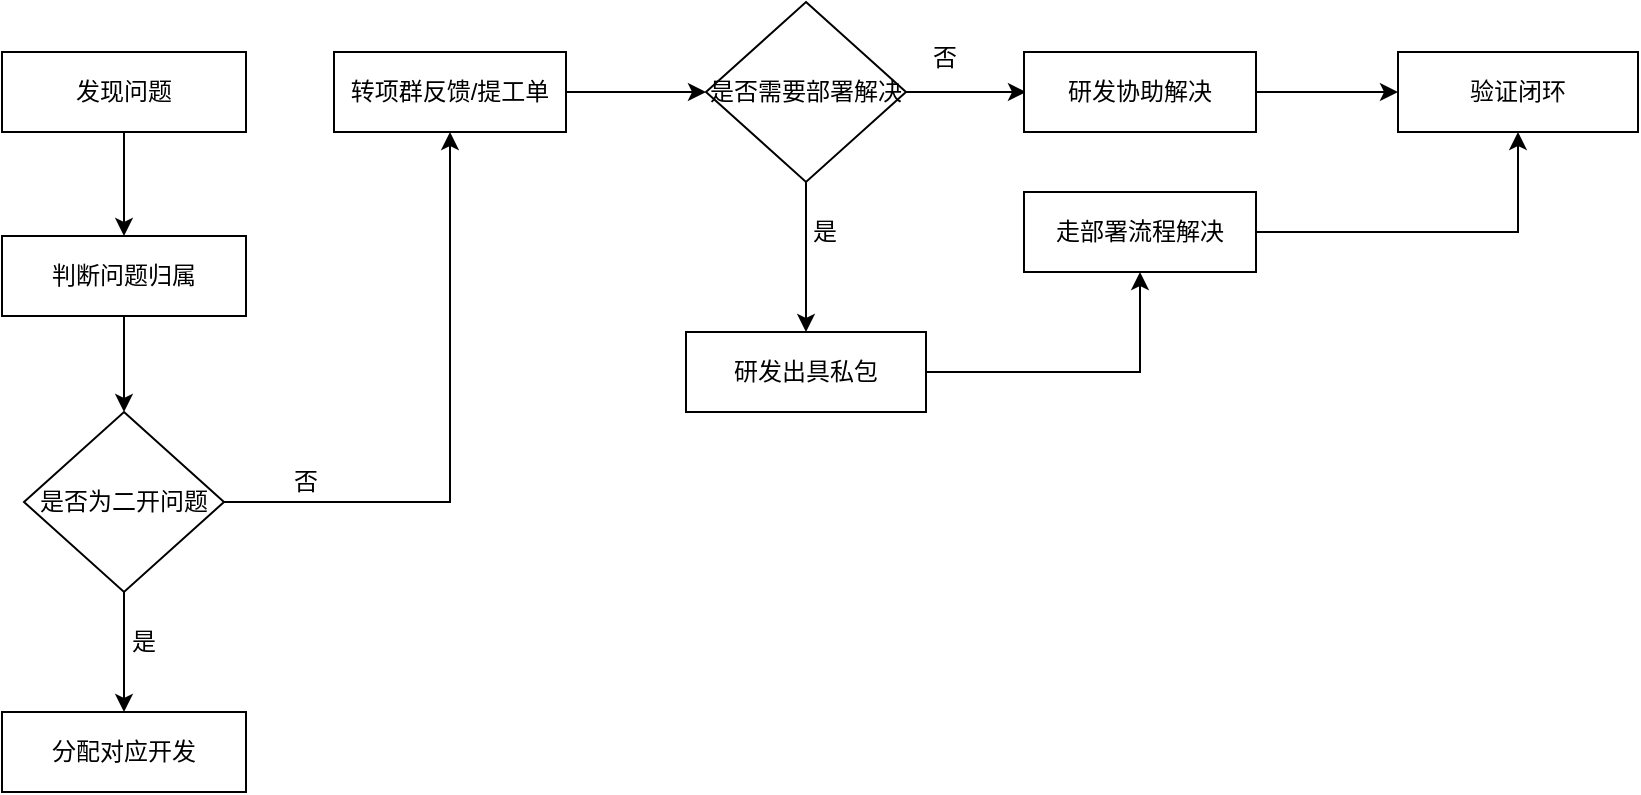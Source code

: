 <mxfile version="24.2.5" type="github">
  <diagram name="第 1 页" id="9AA1wI817K12epab_biL">
    <mxGraphModel dx="1242" dy="716" grid="1" gridSize="10" guides="1" tooltips="1" connect="1" arrows="1" fold="1" page="1" pageScale="1" pageWidth="827" pageHeight="1169" math="0" shadow="0">
      <root>
        <mxCell id="0" />
        <mxCell id="1" parent="0" />
        <mxCell id="R9yXAY0A1kLZupjjKDC3-14" value="" style="edgeStyle=orthogonalEdgeStyle;rounded=0;orthogonalLoop=1;jettySize=auto;html=1;" edge="1" parent="1" source="R9yXAY0A1kLZupjjKDC3-12" target="R9yXAY0A1kLZupjjKDC3-13">
          <mxGeometry relative="1" as="geometry" />
        </mxCell>
        <mxCell id="R9yXAY0A1kLZupjjKDC3-12" value="发现问题" style="rounded=0;whiteSpace=wrap;html=1;" vertex="1" parent="1">
          <mxGeometry x="89" y="190" width="122" height="40" as="geometry" />
        </mxCell>
        <mxCell id="R9yXAY0A1kLZupjjKDC3-28" style="edgeStyle=orthogonalEdgeStyle;rounded=0;orthogonalLoop=1;jettySize=auto;html=1;entryX=0.5;entryY=0;entryDx=0;entryDy=0;" edge="1" parent="1" source="R9yXAY0A1kLZupjjKDC3-13" target="R9yXAY0A1kLZupjjKDC3-27">
          <mxGeometry relative="1" as="geometry" />
        </mxCell>
        <mxCell id="R9yXAY0A1kLZupjjKDC3-13" value="判断问题归属" style="rounded=0;whiteSpace=wrap;html=1;" vertex="1" parent="1">
          <mxGeometry x="89" y="282" width="122" height="40" as="geometry" />
        </mxCell>
        <mxCell id="R9yXAY0A1kLZupjjKDC3-34" value="" style="edgeStyle=orthogonalEdgeStyle;rounded=0;orthogonalLoop=1;jettySize=auto;html=1;" edge="1" parent="1" source="R9yXAY0A1kLZupjjKDC3-27" target="R9yXAY0A1kLZupjjKDC3-33">
          <mxGeometry relative="1" as="geometry" />
        </mxCell>
        <mxCell id="R9yXAY0A1kLZupjjKDC3-62" style="edgeStyle=orthogonalEdgeStyle;rounded=0;orthogonalLoop=1;jettySize=auto;html=1;entryX=0.5;entryY=0;entryDx=0;entryDy=0;" edge="1" parent="1" source="R9yXAY0A1kLZupjjKDC3-27" target="R9yXAY0A1kLZupjjKDC3-66">
          <mxGeometry relative="1" as="geometry">
            <mxPoint x="150" y="540" as="targetPoint" />
          </mxGeometry>
        </mxCell>
        <mxCell id="R9yXAY0A1kLZupjjKDC3-27" value="是否为二开问题" style="rhombus;whiteSpace=wrap;html=1;" vertex="1" parent="1">
          <mxGeometry x="100" y="370" width="100" height="90" as="geometry" />
        </mxCell>
        <mxCell id="R9yXAY0A1kLZupjjKDC3-45" style="edgeStyle=orthogonalEdgeStyle;rounded=0;orthogonalLoop=1;jettySize=auto;html=1;entryX=0;entryY=0.5;entryDx=0;entryDy=0;" edge="1" parent="1" source="R9yXAY0A1kLZupjjKDC3-33" target="R9yXAY0A1kLZupjjKDC3-44">
          <mxGeometry relative="1" as="geometry" />
        </mxCell>
        <mxCell id="R9yXAY0A1kLZupjjKDC3-33" value="转项群反馈/提工单" style="whiteSpace=wrap;html=1;" vertex="1" parent="1">
          <mxGeometry x="255" y="190" width="116" height="40" as="geometry" />
        </mxCell>
        <mxCell id="R9yXAY0A1kLZupjjKDC3-37" value="否" style="text;html=1;align=center;verticalAlign=middle;whiteSpace=wrap;rounded=0;" vertex="1" parent="1">
          <mxGeometry x="211" y="390" width="60" height="30" as="geometry" />
        </mxCell>
        <mxCell id="R9yXAY0A1kLZupjjKDC3-46" style="edgeStyle=orthogonalEdgeStyle;rounded=0;orthogonalLoop=1;jettySize=auto;html=1;" edge="1" parent="1" source="R9yXAY0A1kLZupjjKDC3-44">
          <mxGeometry relative="1" as="geometry">
            <mxPoint x="601" y="210" as="targetPoint" />
          </mxGeometry>
        </mxCell>
        <mxCell id="R9yXAY0A1kLZupjjKDC3-50" style="edgeStyle=orthogonalEdgeStyle;rounded=0;orthogonalLoop=1;jettySize=auto;html=1;" edge="1" parent="1" source="R9yXAY0A1kLZupjjKDC3-44" target="R9yXAY0A1kLZupjjKDC3-53">
          <mxGeometry relative="1" as="geometry">
            <mxPoint x="491" y="320" as="targetPoint" />
          </mxGeometry>
        </mxCell>
        <mxCell id="R9yXAY0A1kLZupjjKDC3-44" value="是否需要部署解决" style="rhombus;whiteSpace=wrap;html=1;" vertex="1" parent="1">
          <mxGeometry x="441" y="165" width="100" height="90" as="geometry" />
        </mxCell>
        <mxCell id="R9yXAY0A1kLZupjjKDC3-49" value="否" style="text;html=1;align=center;verticalAlign=middle;resizable=0;points=[];autosize=1;strokeColor=none;fillColor=none;" vertex="1" parent="1">
          <mxGeometry x="540" y="178" width="40" height="30" as="geometry" />
        </mxCell>
        <mxCell id="R9yXAY0A1kLZupjjKDC3-51" value="是" style="text;html=1;align=center;verticalAlign=middle;resizable=0;points=[];autosize=1;strokeColor=none;fillColor=none;" vertex="1" parent="1">
          <mxGeometry x="480" y="265" width="40" height="30" as="geometry" />
        </mxCell>
        <mxCell id="R9yXAY0A1kLZupjjKDC3-52" value="验证闭环" style="rounded=0;whiteSpace=wrap;html=1;" vertex="1" parent="1">
          <mxGeometry x="787" y="190" width="120" height="40" as="geometry" />
        </mxCell>
        <mxCell id="R9yXAY0A1kLZupjjKDC3-60" style="edgeStyle=orthogonalEdgeStyle;rounded=0;orthogonalLoop=1;jettySize=auto;html=1;" edge="1" parent="1" source="R9yXAY0A1kLZupjjKDC3-53" target="R9yXAY0A1kLZupjjKDC3-59">
          <mxGeometry relative="1" as="geometry" />
        </mxCell>
        <mxCell id="R9yXAY0A1kLZupjjKDC3-53" value="研发出具私包" style="rounded=0;whiteSpace=wrap;html=1;" vertex="1" parent="1">
          <mxGeometry x="431" y="330" width="120" height="40" as="geometry" />
        </mxCell>
        <mxCell id="R9yXAY0A1kLZupjjKDC3-56" style="edgeStyle=orthogonalEdgeStyle;rounded=0;orthogonalLoop=1;jettySize=auto;html=1;" edge="1" parent="1" source="R9yXAY0A1kLZupjjKDC3-55" target="R9yXAY0A1kLZupjjKDC3-52">
          <mxGeometry relative="1" as="geometry" />
        </mxCell>
        <mxCell id="R9yXAY0A1kLZupjjKDC3-55" value="研发协助解决" style="whiteSpace=wrap;html=1;" vertex="1" parent="1">
          <mxGeometry x="600" y="190" width="116" height="40" as="geometry" />
        </mxCell>
        <mxCell id="R9yXAY0A1kLZupjjKDC3-61" style="edgeStyle=orthogonalEdgeStyle;rounded=0;orthogonalLoop=1;jettySize=auto;html=1;entryX=0.5;entryY=1;entryDx=0;entryDy=0;" edge="1" parent="1" source="R9yXAY0A1kLZupjjKDC3-59" target="R9yXAY0A1kLZupjjKDC3-52">
          <mxGeometry relative="1" as="geometry" />
        </mxCell>
        <mxCell id="R9yXAY0A1kLZupjjKDC3-59" value="走部署流程解决" style="whiteSpace=wrap;html=1;" vertex="1" parent="1">
          <mxGeometry x="600" y="260" width="116" height="40" as="geometry" />
        </mxCell>
        <mxCell id="R9yXAY0A1kLZupjjKDC3-63" value="是" style="text;html=1;align=center;verticalAlign=middle;whiteSpace=wrap;rounded=0;" vertex="1" parent="1">
          <mxGeometry x="130" y="470" width="60" height="30" as="geometry" />
        </mxCell>
        <mxCell id="R9yXAY0A1kLZupjjKDC3-66" value="分配对应开发" style="rounded=0;whiteSpace=wrap;html=1;" vertex="1" parent="1">
          <mxGeometry x="89" y="520" width="122" height="40" as="geometry" />
        </mxCell>
      </root>
    </mxGraphModel>
  </diagram>
</mxfile>

